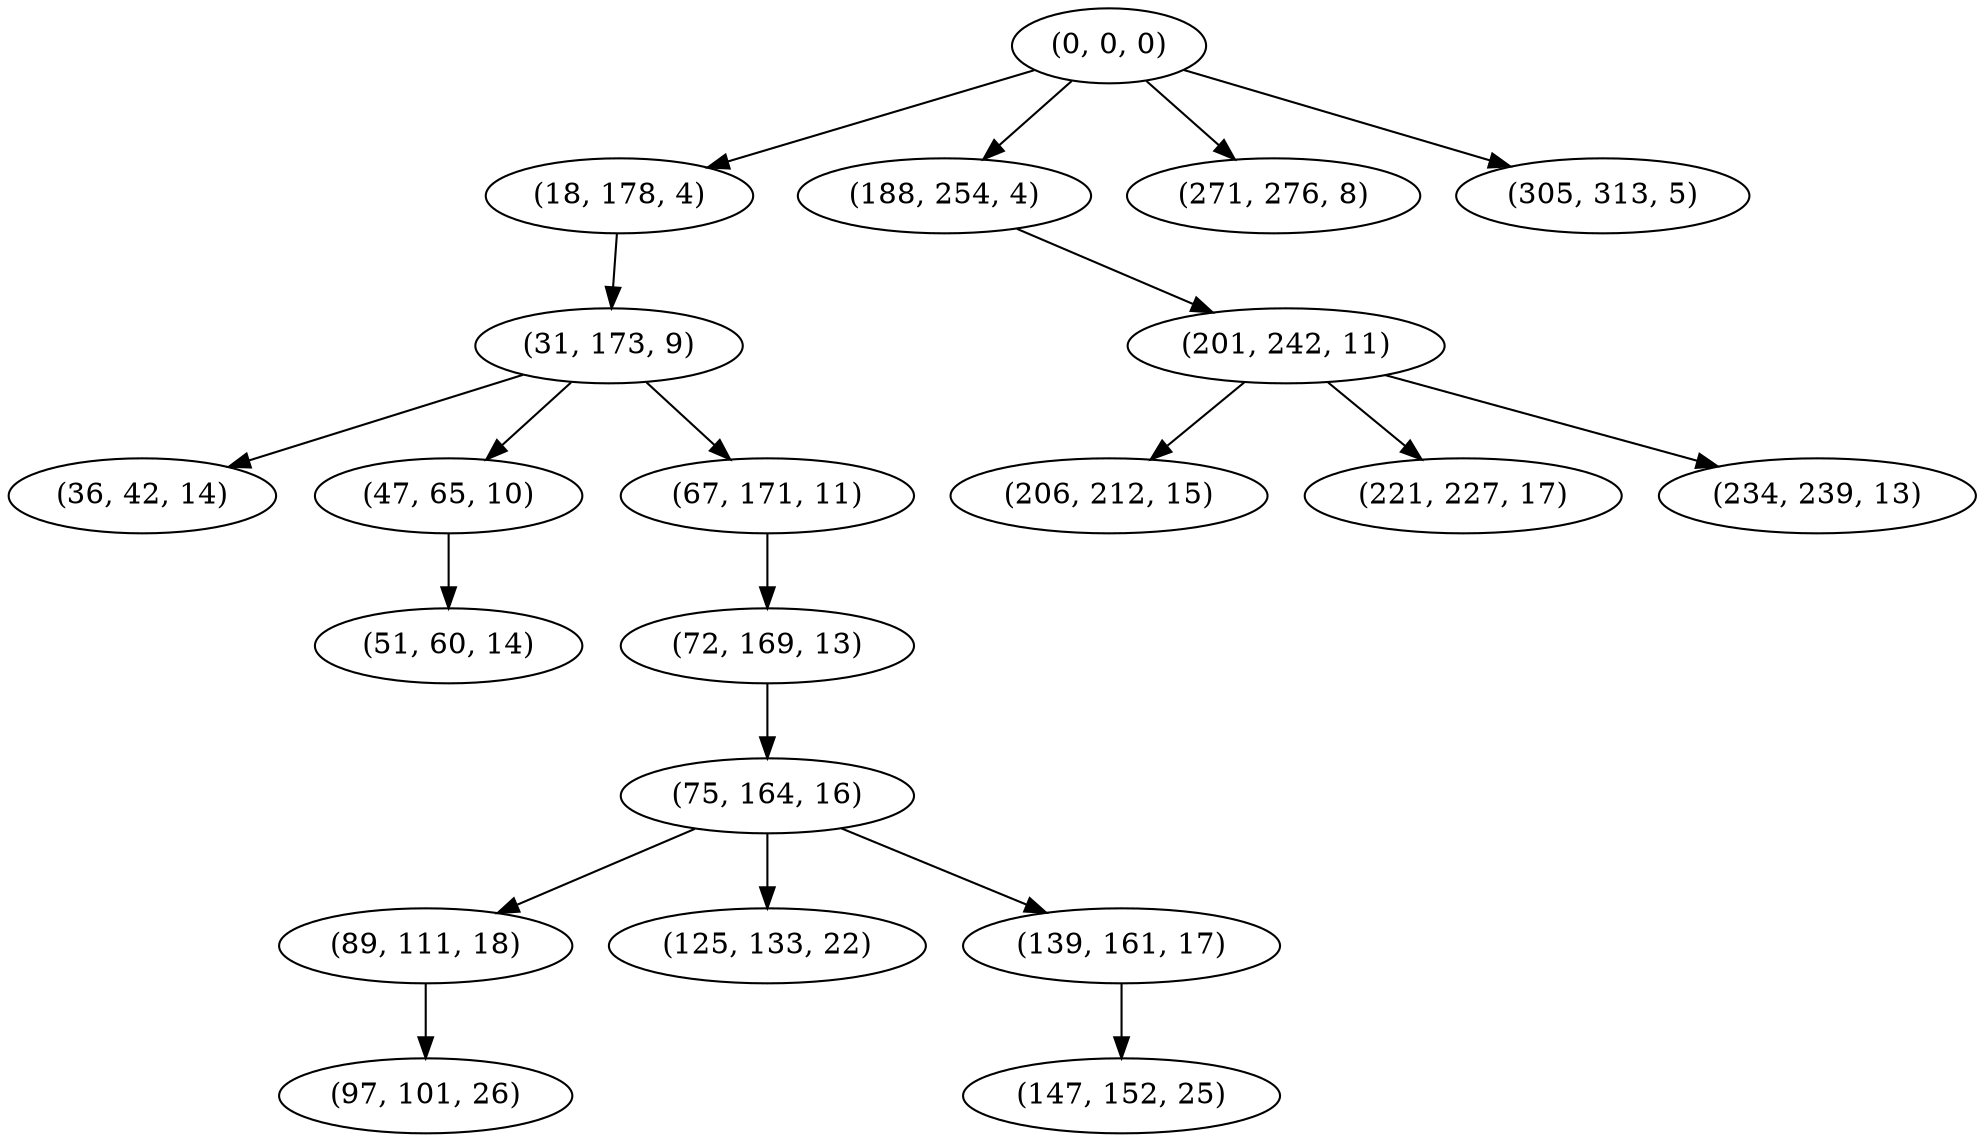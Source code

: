 digraph tree {
    "(0, 0, 0)";
    "(18, 178, 4)";
    "(31, 173, 9)";
    "(36, 42, 14)";
    "(47, 65, 10)";
    "(51, 60, 14)";
    "(67, 171, 11)";
    "(72, 169, 13)";
    "(75, 164, 16)";
    "(89, 111, 18)";
    "(97, 101, 26)";
    "(125, 133, 22)";
    "(139, 161, 17)";
    "(147, 152, 25)";
    "(188, 254, 4)";
    "(201, 242, 11)";
    "(206, 212, 15)";
    "(221, 227, 17)";
    "(234, 239, 13)";
    "(271, 276, 8)";
    "(305, 313, 5)";
    "(0, 0, 0)" -> "(18, 178, 4)";
    "(0, 0, 0)" -> "(188, 254, 4)";
    "(0, 0, 0)" -> "(271, 276, 8)";
    "(0, 0, 0)" -> "(305, 313, 5)";
    "(18, 178, 4)" -> "(31, 173, 9)";
    "(31, 173, 9)" -> "(36, 42, 14)";
    "(31, 173, 9)" -> "(47, 65, 10)";
    "(31, 173, 9)" -> "(67, 171, 11)";
    "(47, 65, 10)" -> "(51, 60, 14)";
    "(67, 171, 11)" -> "(72, 169, 13)";
    "(72, 169, 13)" -> "(75, 164, 16)";
    "(75, 164, 16)" -> "(89, 111, 18)";
    "(75, 164, 16)" -> "(125, 133, 22)";
    "(75, 164, 16)" -> "(139, 161, 17)";
    "(89, 111, 18)" -> "(97, 101, 26)";
    "(139, 161, 17)" -> "(147, 152, 25)";
    "(188, 254, 4)" -> "(201, 242, 11)";
    "(201, 242, 11)" -> "(206, 212, 15)";
    "(201, 242, 11)" -> "(221, 227, 17)";
    "(201, 242, 11)" -> "(234, 239, 13)";
}
